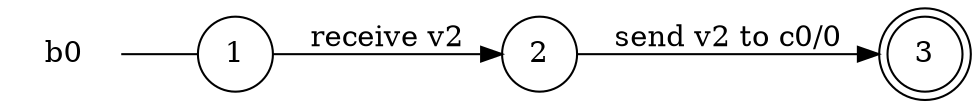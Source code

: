 digraph b0 {
	rankdir="LR";
	n_0 [label="b0", shape="plaintext"];
	n_1 [id="1", shape=circle, label="1"];
	n_0 -> n_1 [arrowhead=none];
	n_2 [id="2", shape=circle, label="2"];
	n_3 [id="3", shape=doublecircle, label="3"];

	n_1 -> n_2 [id="[$e|1]", label="receive v2"];
	n_2 -> n_3 [id="[$e|0]", label="send v2 to c0/0"];
}
